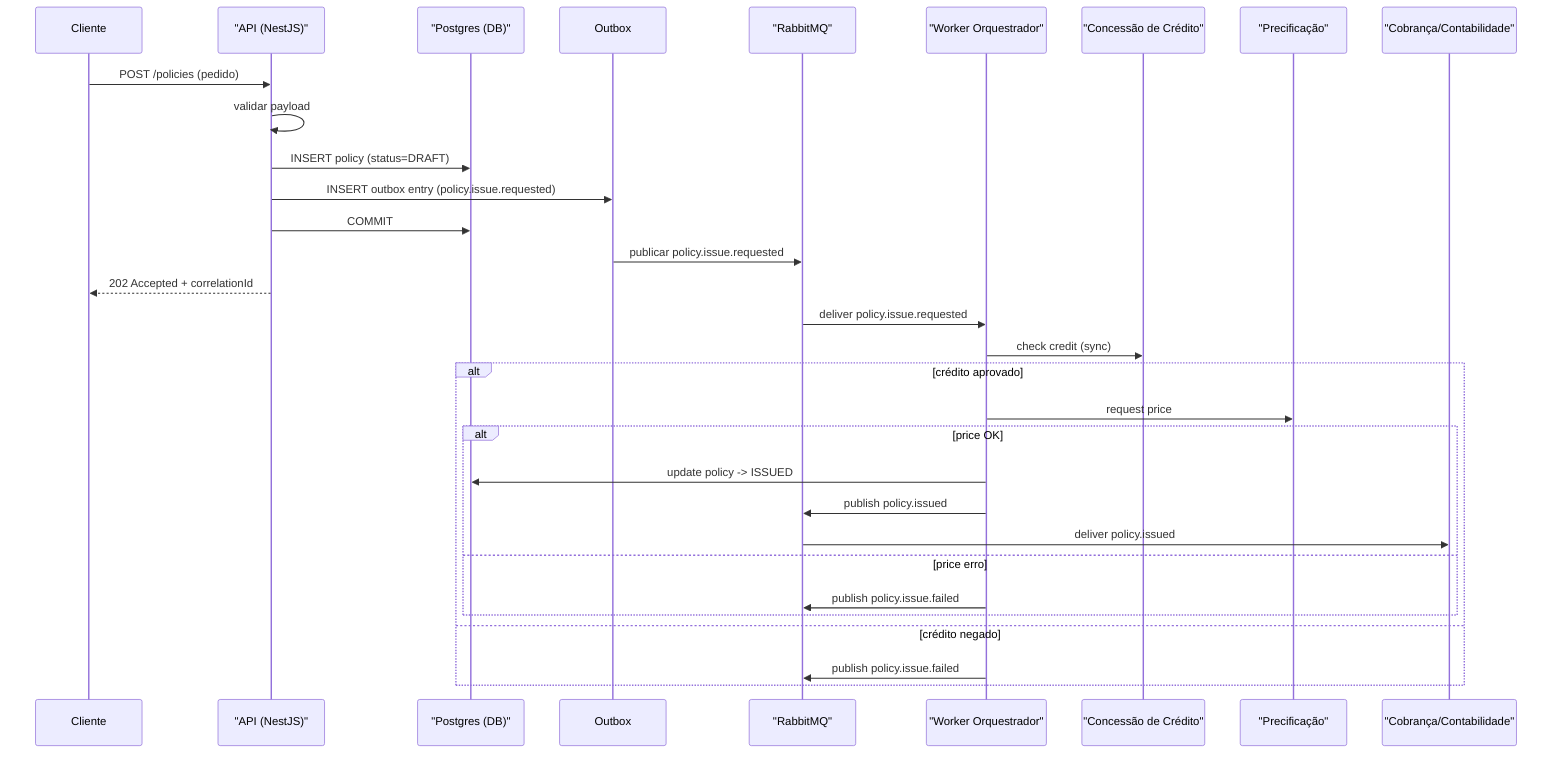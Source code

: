 sequenceDiagram
  participant Cliente
  participant API as "API (NestJS)"
  participant DB as "Postgres (DB)"
  participant Outbox
  participant MQ as "RabbitMQ"
  participant Worker as "Worker Orquestrador"
  participant Credit as "Concessão de Crédito"
  participant Pricing as "Precificação"
  participant Billing as "Cobrança/Contabilidade"

  Cliente->>API: POST /policies (pedido)
  API->>API: validar payload
  API->>DB: INSERT policy (status=DRAFT)
  API->>Outbox: INSERT outbox entry (policy.issue.requested)
  API->>DB: COMMIT
  Outbox->>MQ: publicar policy.issue.requested
  API-->>Cliente: 202 Accepted + correlationId

  MQ->>Worker: deliver policy.issue.requested
  Worker->>Credit: check credit (sync)
  alt crédito aprovado
    Worker->>Pricing: request price
    alt price OK
      Worker->>DB: update policy -> ISSUED
      Worker->>MQ: publish policy.issued
      MQ->>Billing: deliver policy.issued
    else price erro
      Worker->>MQ: publish policy.issue.failed
    end
  else crédito negado
    Worker->>MQ: publish policy.issue.failed
  end